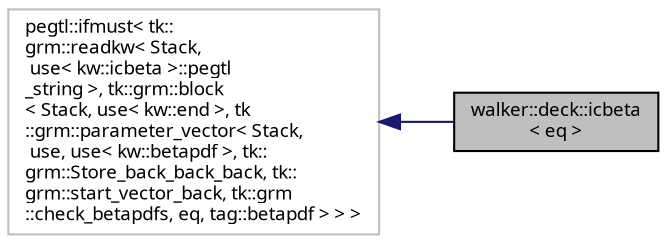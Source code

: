 digraph "walker::deck::icbeta&lt; eq &gt;"
{
 // INTERACTIVE_SVG=YES
  bgcolor="transparent";
  edge [fontname="sans-serif",fontsize="9",labelfontname="sans-serif",labelfontsize="9"];
  node [fontname="sans-serif",fontsize="9",shape=record];
  rankdir="LR";
  Node1 [label="walker::deck::icbeta\l\< eq \>",height=0.2,width=0.4,color="black", fillcolor="grey75", style="filled", fontcolor="black"];
  Node2 -> Node1 [dir="back",color="midnightblue",fontsize="9",style="solid",fontname="sans-serif"];
  Node2 [label="pegtl::ifmust\< tk::\lgrm::readkw\< Stack,\l use\< kw::icbeta \>::pegtl\l_string \>, tk::grm::block\l\< Stack, use\< kw::end \>, tk\l::grm::parameter_vector\< Stack,\l use, use\< kw::betapdf \>, tk::\lgrm::Store_back_back_back, tk::\lgrm::start_vector_back, tk::grm\l::check_betapdfs, eq, tag::betapdf \> \> \>",height=0.2,width=0.4,color="grey75"];
}
